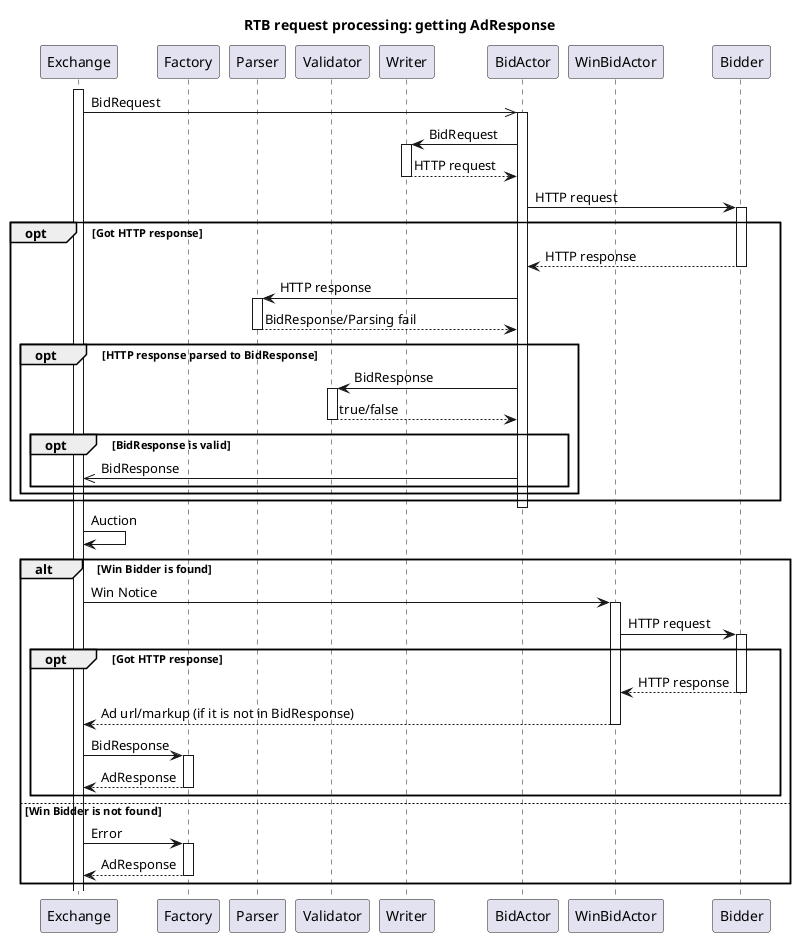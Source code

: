 @startuml

title RTB request processing: getting AdResponse

participant Exchange
participant Factory
participant Parser
participant Validator
participant Writer
participant BidActor
participant WinBidActor
participant Bidder

activate Exchange
Exchange ->> BidActor: BidRequest
activate BidActor

BidActor -> Writer: BidRequest
activate Writer
Writer --> BidActor: HTTP request
deactivate Writer

BidActor -> Bidder: HTTP request
activate Bidder
opt Got HTTP response
    BidActor <-- Bidder: HTTP response
    deactivate Bidder

    BidActor -> Parser: HTTP response
    activate Parser

    BidActor <-- Parser: BidResponse/Parsing fail
    deactivate Parser
    opt HTTP response parsed to BidResponse
        BidActor -> Validator: BidResponse
        activate Validator
        BidActor <-- Validator: true/false
        deactivate Validator
        opt BidResponse is valid
            Exchange <<- BidActor: BidResponse
        end
    end
end

deactivate BidActor
    
Exchange -> Exchange: Auction

alt Win Bidder is found
    Exchange -> WinBidActor: Win Notice
    activate WinBidActor
    WinBidActor -> Bidder: HTTP request
    activate Bidder
    opt Got HTTP response
        WinBidActor <-- Bidder: HTTP response
        deactivate Bidder
        Exchange <-- WinBidActor: Ad url/markup (if it is not in BidResponse)
        deactivate WinBidActor
        
        Exchange -> Factory: BidResponse
        activate Factory
        Exchange <-- Factory: AdResponse
        deactivate Factory
    end

else Win Bidder is not found
    Exchange -> Factory: Error
    activate Factory
    Exchange <-- Factory: AdResponse
    deactivate Factory
end

@enduml
